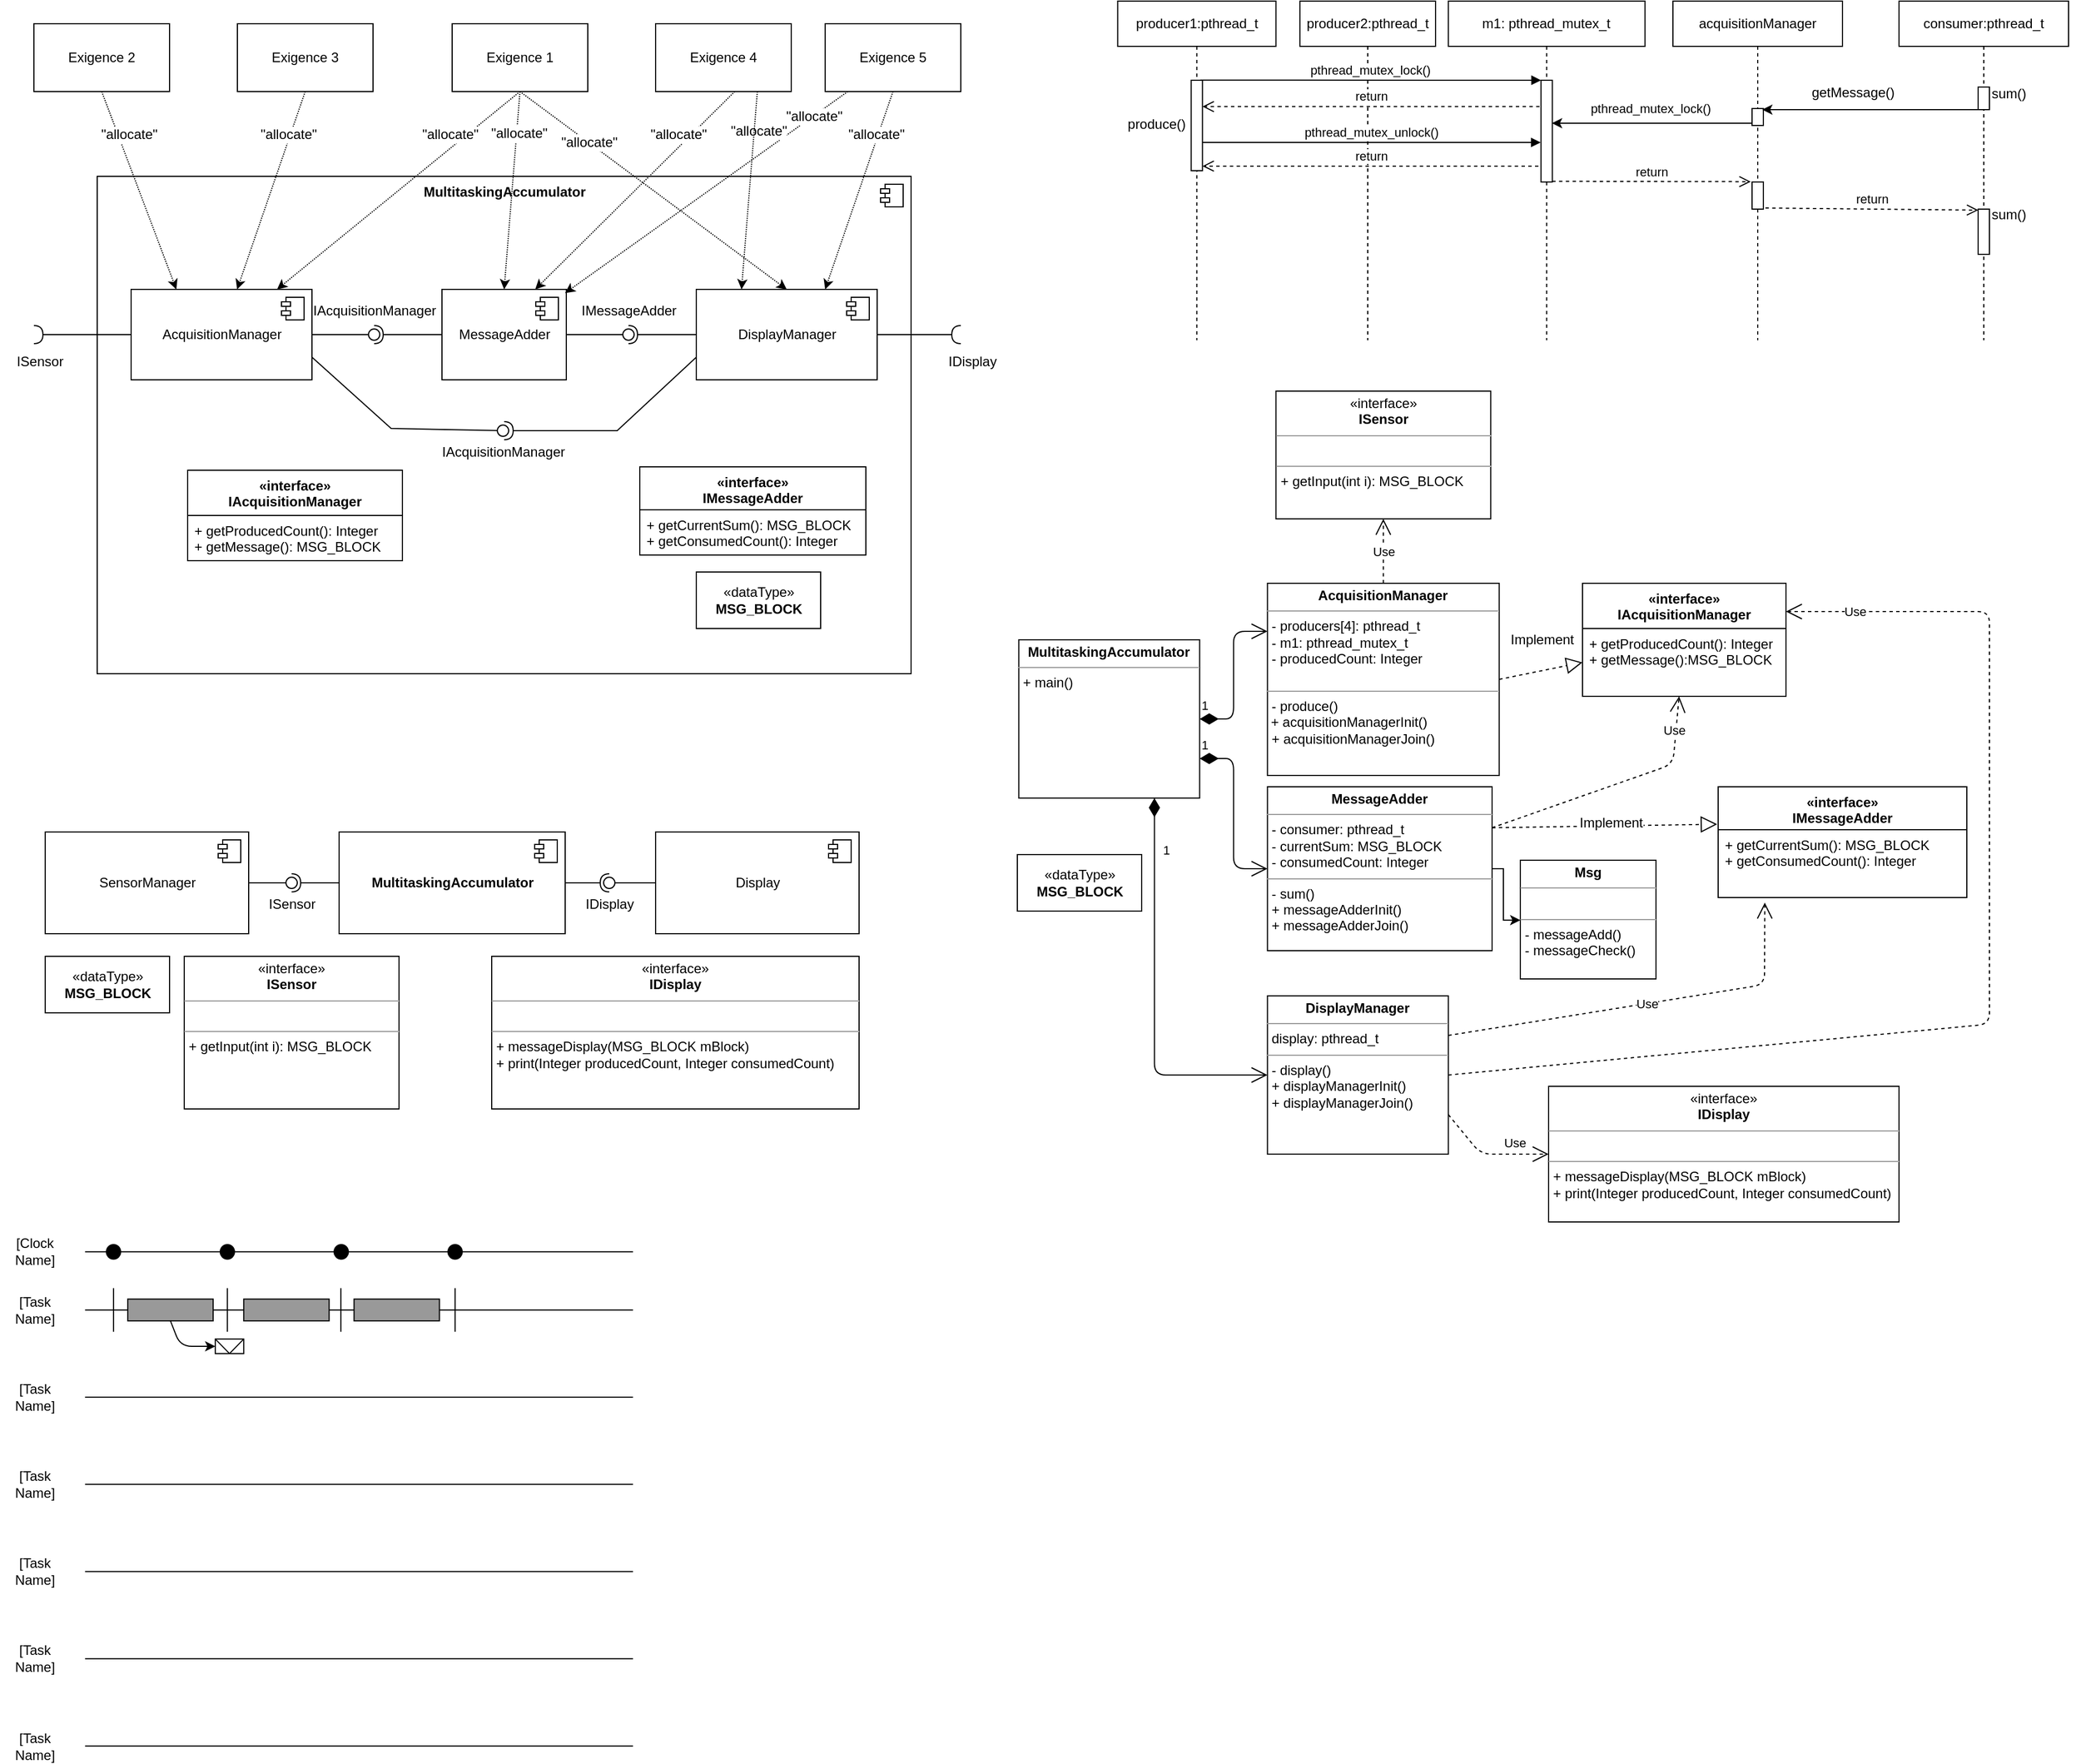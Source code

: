 <mxfile version="22.1.0" type="device">
  <diagram id="yeaqu1F34kHPNHF6mssP" name="Exercice Principal">
    <mxGraphModel dx="2673" dy="2236" grid="1" gridSize="10" guides="1" tooltips="1" connect="1" arrows="1" fold="1" page="1" pageScale="1" pageWidth="850" pageHeight="1100" math="0" shadow="0">
      <root>
        <mxCell id="0" />
        <mxCell id="1" parent="0" />
        <mxCell id="nDVz6QAk0CL7eOiTC_jA-3" value="" style="edgeStyle=orthogonalEdgeStyle;rounded=0;orthogonalLoop=1;jettySize=auto;html=1;" parent="1" source="fEL-3-x19ATJo7vxv6HR-24" target="nDVz6QAk0CL7eOiTC_jA-1" edge="1">
          <mxGeometry relative="1" as="geometry">
            <Array as="points">
              <mxPoint x="-230" y="-182" />
              <mxPoint x="-230" y="-137" />
            </Array>
          </mxGeometry>
        </mxCell>
        <mxCell id="fEL-3-x19ATJo7vxv6HR-24" value="&lt;p style=&quot;margin: 0px ; margin-top: 4px ; text-align: center&quot;&gt;&lt;b&gt;MessageAdder&lt;/b&gt;&lt;/p&gt;&lt;hr size=&quot;1&quot;&gt;&lt;p style=&quot;margin: 0px ; margin-left: 4px&quot;&gt;- consumer: pthread_t&lt;/p&gt;&lt;p style=&quot;margin: 0px ; margin-left: 4px&quot;&gt;- currentSum: MSG_BLOCK&lt;br style=&quot;padding: 0px ; margin: 0px&quot;&gt;- consumedCount: Integer&lt;/p&gt;&lt;hr size=&quot;1&quot;&gt;&lt;p style=&quot;margin: 0px ; margin-left: 4px&quot;&gt;- sum()&lt;/p&gt;&lt;p style=&quot;margin: 0px ; margin-left: 4px&quot;&gt;&lt;span&gt;+ messageAdderInit()&lt;/span&gt;&lt;br&gt;&lt;/p&gt;&lt;p style=&quot;margin: 0px ; margin-left: 4px&quot;&gt;+ messageAdderJoin()&lt;br&gt;&lt;/p&gt;" style="verticalAlign=top;align=left;overflow=fill;fontSize=12;fontFamily=Helvetica;html=1;shadow=0;" parent="1" vertex="1">
          <mxGeometry x="-438.71" y="-255" width="198.71" height="145" as="geometry" />
        </mxCell>
        <mxCell id="fEL-3-x19ATJo7vxv6HR-27" value="&lt;p style=&quot;margin: 0px ; margin-top: 4px ; text-align: center&quot;&gt;&lt;b&gt;MultitaskingAccumulator&lt;/b&gt;&lt;/p&gt;&lt;hr size=&quot;1&quot;&gt;&lt;p style=&quot;margin: 0px ; margin-left: 4px&quot;&gt;+ main()&lt;/p&gt;" style="verticalAlign=top;align=left;overflow=fill;fontSize=12;fontFamily=Helvetica;html=1;shadow=0;" parent="1" vertex="1">
          <mxGeometry x="-658.71" y="-385" width="160" height="140" as="geometry" />
        </mxCell>
        <mxCell id="fEL-3-x19ATJo7vxv6HR-35" value="1" style="endArrow=open;html=1;endSize=12;startArrow=diamondThin;startSize=14;startFill=1;edgeStyle=orthogonalEdgeStyle;align=left;verticalAlign=bottom;fillColor=#000000;entryX=0;entryY=0.25;entryDx=0;entryDy=0;exitX=1;exitY=0.5;exitDx=0;exitDy=0;" parent="1" source="fEL-3-x19ATJo7vxv6HR-27" target="fEL-3-x19ATJo7vxv6HR-54" edge="1">
          <mxGeometry x="-1" y="3" relative="1" as="geometry">
            <mxPoint x="-638.71" y="-185" as="sourcePoint" />
            <mxPoint x="-478.71" y="-185" as="targetPoint" />
          </mxGeometry>
        </mxCell>
        <mxCell id="fEL-3-x19ATJo7vxv6HR-39" value="1" style="endArrow=open;html=1;endSize=12;startArrow=diamondThin;startSize=14;startFill=1;edgeStyle=orthogonalEdgeStyle;align=left;verticalAlign=bottom;fillColor=#000000;exitX=1;exitY=0.75;exitDx=0;exitDy=0;" parent="1" source="fEL-3-x19ATJo7vxv6HR-27" target="fEL-3-x19ATJo7vxv6HR-24" edge="1">
          <mxGeometry x="-1" y="3" relative="1" as="geometry">
            <mxPoint x="-488.71" y="-305" as="sourcePoint" />
            <mxPoint x="-428.71" y="-342" as="targetPoint" />
          </mxGeometry>
        </mxCell>
        <mxCell id="fEL-3-x19ATJo7vxv6HR-54" value="&lt;p style=&quot;margin: 0px ; margin-top: 4px ; text-align: center&quot;&gt;&lt;b&gt;AcquisitionManager&lt;/b&gt;&lt;/p&gt;&lt;hr size=&quot;1&quot;&gt;&lt;p style=&quot;margin: 0px ; margin-left: 4px&quot;&gt;- producers[4]: pthread_t&lt;/p&gt;&lt;p style=&quot;margin: 0px ; margin-left: 4px&quot;&gt;- m1: pthread_mutex_t&lt;/p&gt;&lt;p style=&quot;margin: 0px ; margin-left: 4px&quot;&gt;- producedCount: Integer&lt;/p&gt;&lt;p style=&quot;margin: 0px ; margin-left: 4px&quot;&gt;&lt;br&gt;&lt;/p&gt;&lt;hr size=&quot;1&quot;&gt;&lt;p style=&quot;margin: 0px ; margin-left: 4px&quot;&gt;- produce()&lt;/p&gt;&amp;nbsp;+ acquisitionManagerInit()&lt;br&gt;&lt;p style=&quot;margin: 0px ; margin-left: 4px&quot;&gt;+ acquisitionManagerJoin()&lt;/p&gt;" style="verticalAlign=top;align=left;overflow=fill;fontSize=12;fontFamily=Helvetica;html=1;shadow=0;" parent="1" vertex="1">
          <mxGeometry x="-438.71" y="-435" width="205" height="170" as="geometry" />
        </mxCell>
        <mxCell id="fEL-3-x19ATJo7vxv6HR-64" value="1" style="endArrow=open;html=1;endSize=12;startArrow=diamondThin;startSize=14;startFill=1;edgeStyle=orthogonalEdgeStyle;align=left;verticalAlign=bottom;fillColor=#000000;exitX=0.75;exitY=1;exitDx=0;exitDy=0;entryX=0;entryY=0.5;entryDx=0;entryDy=0;" parent="1" source="fEL-3-x19ATJo7vxv6HR-27" target="fEL-3-x19ATJo7vxv6HR-65" edge="1">
          <mxGeometry x="0.452" y="190" relative="1" as="geometry">
            <mxPoint x="-488.71" y="-270" as="sourcePoint" />
            <mxPoint x="-428.71" y="-195" as="targetPoint" />
            <mxPoint as="offset" />
          </mxGeometry>
        </mxCell>
        <mxCell id="fEL-3-x19ATJo7vxv6HR-65" value="&lt;p style=&quot;margin: 0px ; margin-top: 4px ; text-align: center&quot;&gt;&lt;b&gt;DisplayManager&lt;/b&gt;&lt;/p&gt;&lt;hr size=&quot;1&quot;&gt;&lt;p style=&quot;margin: 0px ; margin-left: 4px&quot;&gt;display: pthread_t&lt;/p&gt;&lt;hr size=&quot;1&quot;&gt;&lt;p style=&quot;margin: 0px ; margin-left: 4px&quot;&gt;- display()&lt;/p&gt;&lt;p style=&quot;margin: 0px ; margin-left: 4px&quot;&gt;+ displayManagerInit()&lt;/p&gt;&lt;p style=&quot;margin: 0px ; margin-left: 4px&quot;&gt;+ displayManagerJoin()&lt;br&gt;&lt;/p&gt;" style="verticalAlign=top;align=left;overflow=fill;fontSize=12;fontFamily=Helvetica;html=1;shadow=0;" parent="1" vertex="1">
          <mxGeometry x="-438.71" y="-70" width="160" height="140" as="geometry" />
        </mxCell>
        <mxCell id="fEL-3-x19ATJo7vxv6HR-66" value="«dataType»&lt;br&gt;&lt;b&gt;MSG_BLOCK&lt;/b&gt;" style="html=1;shadow=0;" parent="1" vertex="1">
          <mxGeometry x="-660" y="-195" width="110" height="50" as="geometry" />
        </mxCell>
        <mxCell id="pLuQ7xj04wKehVz2EtiJ-8" value="&lt;b&gt;MultitaskingAccumulator&lt;/b&gt;" style="html=1;" parent="1" vertex="1">
          <mxGeometry x="-1260" y="-215" width="200" height="90" as="geometry" />
        </mxCell>
        <mxCell id="pLuQ7xj04wKehVz2EtiJ-9" value="" style="shape=component;jettyWidth=8;jettyHeight=4;" parent="pLuQ7xj04wKehVz2EtiJ-8" vertex="1">
          <mxGeometry x="1" width="20" height="20" relative="1" as="geometry">
            <mxPoint x="-27" y="7" as="offset" />
          </mxGeometry>
        </mxCell>
        <mxCell id="pLuQ7xj04wKehVz2EtiJ-10" value="&lt;span style=&quot;text-align: left&quot;&gt;Display&lt;/span&gt;" style="html=1;" parent="1" vertex="1">
          <mxGeometry x="-980" y="-215" width="180" height="90" as="geometry" />
        </mxCell>
        <mxCell id="pLuQ7xj04wKehVz2EtiJ-11" value="" style="shape=component;jettyWidth=8;jettyHeight=4;" parent="pLuQ7xj04wKehVz2EtiJ-10" vertex="1">
          <mxGeometry x="1" width="20" height="20" relative="1" as="geometry">
            <mxPoint x="-27" y="7" as="offset" />
          </mxGeometry>
        </mxCell>
        <mxCell id="pLuQ7xj04wKehVz2EtiJ-12" value="&lt;div style=&quot;text-align: left&quot;&gt;&lt;span&gt;SensorManager&lt;/span&gt;&lt;/div&gt;" style="html=1;" parent="1" vertex="1">
          <mxGeometry x="-1520" y="-215" width="180" height="90" as="geometry" />
        </mxCell>
        <mxCell id="pLuQ7xj04wKehVz2EtiJ-13" value="" style="shape=component;jettyWidth=8;jettyHeight=4;" parent="pLuQ7xj04wKehVz2EtiJ-12" vertex="1">
          <mxGeometry x="1" width="20" height="20" relative="1" as="geometry">
            <mxPoint x="-27" y="7" as="offset" />
          </mxGeometry>
        </mxCell>
        <mxCell id="pLuQ7xj04wKehVz2EtiJ-14" value="" style="rounded=0;orthogonalLoop=1;jettySize=auto;html=1;endArrow=none;endFill=0;" parent="1" source="pLuQ7xj04wKehVz2EtiJ-12" target="pLuQ7xj04wKehVz2EtiJ-16" edge="1">
          <mxGeometry relative="1" as="geometry">
            <mxPoint x="-1270" y="-150" as="sourcePoint" />
          </mxGeometry>
        </mxCell>
        <mxCell id="pLuQ7xj04wKehVz2EtiJ-15" value="" style="rounded=0;orthogonalLoop=1;jettySize=auto;html=1;endArrow=halfCircle;endFill=0;entryX=0.5;entryY=0.5;entryDx=0;entryDy=0;endSize=6;strokeWidth=1;" parent="1" source="pLuQ7xj04wKehVz2EtiJ-8" target="pLuQ7xj04wKehVz2EtiJ-16" edge="1">
          <mxGeometry relative="1" as="geometry">
            <mxPoint x="-1250" y="-170" as="sourcePoint" />
          </mxGeometry>
        </mxCell>
        <mxCell id="pLuQ7xj04wKehVz2EtiJ-16" value="" style="ellipse;whiteSpace=wrap;html=1;fontFamily=Helvetica;fontSize=12;fontColor=#000000;align=center;strokeColor=#000000;fillColor=#ffffff;points=[];aspect=fixed;resizable=0;" parent="1" vertex="1">
          <mxGeometry x="-1307" y="-175" width="10" height="10" as="geometry" />
        </mxCell>
        <mxCell id="pLuQ7xj04wKehVz2EtiJ-18" value="" style="rounded=0;orthogonalLoop=1;jettySize=auto;html=1;endArrow=none;endFill=0;exitX=0;exitY=0.5;exitDx=0;exitDy=0;" parent="1" source="pLuQ7xj04wKehVz2EtiJ-10" target="pLuQ7xj04wKehVz2EtiJ-20" edge="1">
          <mxGeometry relative="1" as="geometry">
            <mxPoint x="-1050" y="-170" as="sourcePoint" />
          </mxGeometry>
        </mxCell>
        <mxCell id="pLuQ7xj04wKehVz2EtiJ-20" value="" style="ellipse;whiteSpace=wrap;html=1;fontFamily=Helvetica;fontSize=12;fontColor=#000000;align=center;strokeColor=#000000;fillColor=#ffffff;points=[];aspect=fixed;resizable=0;direction=north;" parent="1" vertex="1">
          <mxGeometry x="-1026" y="-175" width="10" height="10" as="geometry" />
        </mxCell>
        <mxCell id="pLuQ7xj04wKehVz2EtiJ-21" value="" style="rounded=0;orthogonalLoop=1;jettySize=auto;html=1;endArrow=halfCircle;endFill=0;entryX=0.5;entryY=0.5;entryDx=0;entryDy=0;endSize=6;strokeWidth=1;exitX=1;exitY=0.5;exitDx=0;exitDy=0;" parent="1" source="pLuQ7xj04wKehVz2EtiJ-8" target="pLuQ7xj04wKehVz2EtiJ-20" edge="1">
          <mxGeometry relative="1" as="geometry">
            <mxPoint x="-1080" y="-170" as="sourcePoint" />
            <mxPoint x="-1010" y="-170" as="targetPoint" />
            <Array as="points" />
          </mxGeometry>
        </mxCell>
        <mxCell id="pLuQ7xj04wKehVz2EtiJ-25" value="Text" style="text;html=1;align=center;verticalAlign=middle;resizable=0;points=[];;autosize=1;" parent="1" vertex="1">
          <mxGeometry x="-1327" y="-28" width="40" height="20" as="geometry" />
        </mxCell>
        <mxCell id="pLuQ7xj04wKehVz2EtiJ-26" value="&lt;p style=&quot;margin: 0px ; margin-top: 4px ; text-align: center&quot;&gt;«interface»&lt;br&gt;&lt;b&gt;ISensor&lt;/b&gt;&lt;/p&gt;&lt;hr size=&quot;1&quot;&gt;&lt;p style=&quot;margin: 0px ; margin-left: 4px&quot;&gt;&lt;br&gt;&lt;/p&gt;&lt;hr size=&quot;1&quot;&gt;&lt;p style=&quot;margin: 0px ; margin-left: 4px&quot;&gt;+ getInput(int i): MSG_BLOCK&lt;br&gt;&lt;/p&gt;" style="verticalAlign=top;align=left;overflow=fill;fontSize=12;fontFamily=Helvetica;html=1;" parent="1" vertex="1">
          <mxGeometry x="-1397" y="-105" width="190" height="135" as="geometry" />
        </mxCell>
        <mxCell id="pLuQ7xj04wKehVz2EtiJ-27" value="ISensor" style="text;html=1;align=center;" parent="1" vertex="1">
          <mxGeometry x="-1337" y="-165" width="70" height="30" as="geometry" />
        </mxCell>
        <mxCell id="pLuQ7xj04wKehVz2EtiJ-28" value="&lt;p style=&quot;margin: 0px ; margin-top: 4px ; text-align: center&quot;&gt;«interface»&lt;br&gt;&lt;b&gt;IDisplay&lt;/b&gt;&lt;/p&gt;&lt;hr size=&quot;1&quot;&gt;&lt;p style=&quot;margin: 0px ; margin-left: 4px&quot;&gt;&lt;br&gt;&lt;/p&gt;&lt;hr size=&quot;1&quot;&gt;&lt;p style=&quot;margin: 0px ; margin-left: 4px&quot;&gt;+ messageDisplay(MSG_BLOCK mBlock)&lt;br&gt;&lt;/p&gt;&lt;p style=&quot;margin: 0px ; margin-left: 4px&quot;&gt;+ print(Integer producedCount, Integer consumedCount)&lt;/p&gt;" style="verticalAlign=top;align=left;overflow=fill;fontSize=12;fontFamily=Helvetica;html=1;" parent="1" vertex="1">
          <mxGeometry x="-1125" y="-105" width="325" height="135" as="geometry" />
        </mxCell>
        <mxCell id="pLuQ7xj04wKehVz2EtiJ-31" value="«dataType»&lt;br&gt;&lt;b&gt;MSG_BLOCK&lt;/b&gt;" style="html=1;shadow=0;" parent="1" vertex="1">
          <mxGeometry x="-1520" y="-105" width="110" height="50" as="geometry" />
        </mxCell>
        <mxCell id="pLuQ7xj04wKehVz2EtiJ-34" value="IDisplay" style="text;html=1;align=center;" parent="1" vertex="1">
          <mxGeometry x="-1056" y="-165" width="70" height="30" as="geometry" />
        </mxCell>
        <mxCell id="pLuQ7xj04wKehVz2EtiJ-39" value="&lt;b&gt;MultitaskingAccumulator&lt;/b&gt;" style="html=1;verticalAlign=top;" parent="1" vertex="1">
          <mxGeometry x="-1474" y="-795" width="720" height="440" as="geometry" />
        </mxCell>
        <mxCell id="pLuQ7xj04wKehVz2EtiJ-40" value="" style="shape=component;jettyWidth=8;jettyHeight=4;" parent="pLuQ7xj04wKehVz2EtiJ-39" vertex="1">
          <mxGeometry x="1" width="20" height="20" relative="1" as="geometry">
            <mxPoint x="-27" y="7" as="offset" />
          </mxGeometry>
        </mxCell>
        <mxCell id="pLuQ7xj04wKehVz2EtiJ-41" value="&lt;span style=&quot;text-align: left&quot;&gt;MessageAdder&lt;/span&gt;" style="html=1;" parent="pLuQ7xj04wKehVz2EtiJ-39" vertex="1">
          <mxGeometry x="305" y="100" width="110" height="80" as="geometry" />
        </mxCell>
        <mxCell id="pLuQ7xj04wKehVz2EtiJ-42" value="" style="shape=component;jettyWidth=8;jettyHeight=4;" parent="pLuQ7xj04wKehVz2EtiJ-41" vertex="1">
          <mxGeometry x="1" width="20" height="20" relative="1" as="geometry">
            <mxPoint x="-27" y="7" as="offset" />
          </mxGeometry>
        </mxCell>
        <mxCell id="pLuQ7xj04wKehVz2EtiJ-43" value="&lt;span style=&quot;text-align: left&quot;&gt;DisplayManager&lt;/span&gt;" style="html=1;" parent="pLuQ7xj04wKehVz2EtiJ-39" vertex="1">
          <mxGeometry x="530" y="100" width="160" height="80" as="geometry" />
        </mxCell>
        <mxCell id="pLuQ7xj04wKehVz2EtiJ-44" value="" style="shape=component;jettyWidth=8;jettyHeight=4;" parent="pLuQ7xj04wKehVz2EtiJ-43" vertex="1">
          <mxGeometry x="1" width="20" height="20" relative="1" as="geometry">
            <mxPoint x="-27" y="7" as="offset" />
          </mxGeometry>
        </mxCell>
        <mxCell id="pLuQ7xj04wKehVz2EtiJ-45" value="&lt;div style=&quot;text-align: left&quot;&gt;AcquisitionManager&lt;br&gt;&lt;/div&gt;" style="html=1;" parent="pLuQ7xj04wKehVz2EtiJ-39" vertex="1">
          <mxGeometry x="30" y="100" width="160" height="80" as="geometry" />
        </mxCell>
        <mxCell id="pLuQ7xj04wKehVz2EtiJ-46" value="" style="shape=component;jettyWidth=8;jettyHeight=4;" parent="pLuQ7xj04wKehVz2EtiJ-45" vertex="1">
          <mxGeometry x="1" width="20" height="20" relative="1" as="geometry">
            <mxPoint x="-27" y="7" as="offset" />
          </mxGeometry>
        </mxCell>
        <mxCell id="pLuQ7xj04wKehVz2EtiJ-47" value="" style="rounded=0;orthogonalLoop=1;jettySize=auto;html=1;endArrow=none;endFill=0;" parent="pLuQ7xj04wKehVz2EtiJ-39" source="pLuQ7xj04wKehVz2EtiJ-45" target="pLuQ7xj04wKehVz2EtiJ-49" edge="1">
          <mxGeometry relative="1" as="geometry">
            <mxPoint x="165.246" y="225" as="sourcePoint" />
          </mxGeometry>
        </mxCell>
        <mxCell id="pLuQ7xj04wKehVz2EtiJ-48" value="" style="rounded=0;orthogonalLoop=1;jettySize=auto;html=1;endArrow=halfCircle;endFill=0;entryX=0.5;entryY=0.5;entryDx=0;entryDy=0;endSize=6;strokeWidth=1;" parent="pLuQ7xj04wKehVz2EtiJ-39" source="pLuQ7xj04wKehVz2EtiJ-41" target="pLuQ7xj04wKehVz2EtiJ-49" edge="1">
          <mxGeometry relative="1" as="geometry">
            <mxPoint x="188.852" y="205" as="sourcePoint" />
          </mxGeometry>
        </mxCell>
        <mxCell id="pLuQ7xj04wKehVz2EtiJ-49" value="" style="ellipse;whiteSpace=wrap;html=1;fontFamily=Helvetica;fontSize=12;fontColor=#000000;align=center;strokeColor=#000000;fillColor=#ffffff;points=[];aspect=fixed;resizable=0;" parent="pLuQ7xj04wKehVz2EtiJ-39" vertex="1">
          <mxGeometry x="240" y="135" width="10" height="10" as="geometry" />
        </mxCell>
        <mxCell id="pLuQ7xj04wKehVz2EtiJ-50" value="" style="rounded=0;orthogonalLoop=1;jettySize=auto;html=1;endArrow=none;endFill=0;" parent="pLuQ7xj04wKehVz2EtiJ-39" source="pLuQ7xj04wKehVz2EtiJ-41" target="pLuQ7xj04wKehVz2EtiJ-51" edge="1">
          <mxGeometry relative="1" as="geometry">
            <mxPoint x="424.918" y="205" as="sourcePoint" />
          </mxGeometry>
        </mxCell>
        <mxCell id="pLuQ7xj04wKehVz2EtiJ-51" value="" style="ellipse;whiteSpace=wrap;html=1;fontFamily=Helvetica;fontSize=12;fontColor=#000000;align=center;strokeColor=#000000;fillColor=#ffffff;points=[];aspect=fixed;resizable=0;direction=north;" parent="pLuQ7xj04wKehVz2EtiJ-39" vertex="1">
          <mxGeometry x="465" y="135" width="10" height="10" as="geometry" />
        </mxCell>
        <mxCell id="pLuQ7xj04wKehVz2EtiJ-52" value="" style="rounded=0;orthogonalLoop=1;jettySize=auto;html=1;endArrow=halfCircle;endFill=0;endSize=6;strokeWidth=1;exitX=0;exitY=0.5;exitDx=0;exitDy=0;" parent="pLuQ7xj04wKehVz2EtiJ-39" source="pLuQ7xj04wKehVz2EtiJ-43" edge="1">
          <mxGeometry relative="1" as="geometry">
            <mxPoint x="419" y="140" as="sourcePoint" />
            <mxPoint x="470" y="140" as="targetPoint" />
            <Array as="points" />
          </mxGeometry>
        </mxCell>
        <mxCell id="pLuQ7xj04wKehVz2EtiJ-101" value="" style="rounded=0;orthogonalLoop=1;jettySize=auto;html=1;endArrow=none;endFill=0;exitX=1;exitY=0.75;exitDx=0;exitDy=0;" parent="pLuQ7xj04wKehVz2EtiJ-39" source="pLuQ7xj04wKehVz2EtiJ-45" target="pLuQ7xj04wKehVz2EtiJ-102" edge="1">
          <mxGeometry relative="1" as="geometry">
            <mxPoint x="400" y="225" as="sourcePoint" />
            <Array as="points">
              <mxPoint x="260" y="223" />
            </Array>
          </mxGeometry>
        </mxCell>
        <mxCell id="pLuQ7xj04wKehVz2EtiJ-102" value="" style="ellipse;whiteSpace=wrap;html=1;fontFamily=Helvetica;fontSize=12;fontColor=#000000;align=center;strokeColor=#000000;fillColor=#ffffff;points=[];aspect=fixed;resizable=0;direction=north;" parent="pLuQ7xj04wKehVz2EtiJ-39" vertex="1">
          <mxGeometry x="354" y="220" width="10" height="10" as="geometry" />
        </mxCell>
        <mxCell id="pLuQ7xj04wKehVz2EtiJ-103" value="" style="rounded=0;orthogonalLoop=1;jettySize=auto;html=1;endArrow=halfCircle;endFill=0;endSize=6;strokeWidth=1;exitX=0;exitY=0.75;exitDx=0;exitDy=0;" parent="pLuQ7xj04wKehVz2EtiJ-39" source="pLuQ7xj04wKehVz2EtiJ-43" edge="1">
          <mxGeometry relative="1" as="geometry">
            <mxPoint x="320" y="225" as="sourcePoint" />
            <mxPoint x="360" y="225" as="targetPoint" />
            <Array as="points">
              <mxPoint x="460" y="225" />
            </Array>
          </mxGeometry>
        </mxCell>
        <mxCell id="pLuQ7xj04wKehVz2EtiJ-104" value="IAcquisitionManager" style="text;html=1;align=center;" parent="pLuQ7xj04wKehVz2EtiJ-39" vertex="1">
          <mxGeometry x="324" y="230" width="70" height="30" as="geometry" />
        </mxCell>
        <mxCell id="pLuQ7xj04wKehVz2EtiJ-110" value="«interface»&#xa;IAcquisitionManager" style="swimlane;fontStyle=1;align=center;verticalAlign=top;childLayout=stackLayout;horizontal=1;startSize=40;horizontalStack=0;resizeParent=1;resizeParentMax=0;resizeLast=0;collapsible=1;marginBottom=0;shadow=0;" parent="pLuQ7xj04wKehVz2EtiJ-39" vertex="1">
          <mxGeometry x="80" y="260" width="190" height="80" as="geometry" />
        </mxCell>
        <mxCell id="pLuQ7xj04wKehVz2EtiJ-111" value="+ getProducedCount(): Integer&#xa;+ getMessage(): MSG_BLOCK&#xa; &#xa;&#xa;&#xa;" style="text;strokeColor=none;fillColor=none;align=left;verticalAlign=top;spacingLeft=4;spacingRight=4;overflow=hidden;rotatable=0;points=[[0,0.5],[1,0.5]];portConstraint=eastwest;" parent="pLuQ7xj04wKehVz2EtiJ-110" vertex="1">
          <mxGeometry y="40" width="190" height="40" as="geometry" />
        </mxCell>
        <mxCell id="pLuQ7xj04wKehVz2EtiJ-113" value="«interface»&#xa;IMessageAdder" style="swimlane;fontStyle=1;align=center;verticalAlign=top;childLayout=stackLayout;horizontal=1;startSize=38;horizontalStack=0;resizeParent=1;resizeParentMax=0;resizeLast=0;collapsible=1;marginBottom=0;shadow=0;" parent="pLuQ7xj04wKehVz2EtiJ-39" vertex="1">
          <mxGeometry x="480" y="257" width="200" height="78" as="geometry" />
        </mxCell>
        <mxCell id="pLuQ7xj04wKehVz2EtiJ-114" value="+ getCurrentSum(): MSG_BLOCK&#xa;+ getConsumedCount(): Integer&#xa;&#xa;" style="text;strokeColor=none;fillColor=none;align=left;verticalAlign=top;spacingLeft=4;spacingRight=4;overflow=hidden;rotatable=0;points=[[0,0.5],[1,0.5]];portConstraint=eastwest;" parent="pLuQ7xj04wKehVz2EtiJ-113" vertex="1">
          <mxGeometry y="38" width="200" height="40" as="geometry" />
        </mxCell>
        <mxCell id="pLuQ7xj04wKehVz2EtiJ-116" value="IAcquisitionManager" style="text;html=1;align=center;" parent="pLuQ7xj04wKehVz2EtiJ-39" vertex="1">
          <mxGeometry x="190" y="105" width="110" height="30" as="geometry" />
        </mxCell>
        <mxCell id="pLuQ7xj04wKehVz2EtiJ-117" value="IMessageAdder" style="text;html=1;align=center;" parent="pLuQ7xj04wKehVz2EtiJ-39" vertex="1">
          <mxGeometry x="435" y="105" width="70" height="30" as="geometry" />
        </mxCell>
        <mxCell id="pLuQ7xj04wKehVz2EtiJ-122" value="«dataType»&lt;br&gt;&lt;b&gt;MSG_BLOCK&lt;/b&gt;" style="html=1;shadow=0;" parent="pLuQ7xj04wKehVz2EtiJ-39" vertex="1">
          <mxGeometry x="530" y="350" width="110" height="50" as="geometry" />
        </mxCell>
        <mxCell id="pLuQ7xj04wKehVz2EtiJ-56" value="" style="rounded=0;orthogonalLoop=1;jettySize=auto;html=1;endArrow=halfCircle;endFill=0;endSize=6;strokeWidth=1;exitX=0;exitY=0.5;exitDx=0;exitDy=0;" parent="1" source="pLuQ7xj04wKehVz2EtiJ-45" edge="1">
          <mxGeometry relative="1" as="geometry">
            <mxPoint x="-1423" y="-490" as="sourcePoint" />
            <mxPoint x="-1530" y="-655" as="targetPoint" />
          </mxGeometry>
        </mxCell>
        <mxCell id="pLuQ7xj04wKehVz2EtiJ-58" value="ISensor" style="text;html=1;align=center;" parent="1" vertex="1">
          <mxGeometry x="-1560" y="-645" width="70" height="30" as="geometry" />
        </mxCell>
        <mxCell id="pLuQ7xj04wKehVz2EtiJ-62" value="" style="rounded=0;orthogonalLoop=1;jettySize=auto;html=1;endArrow=halfCircle;endFill=0;endSize=6;strokeWidth=1;exitX=1;exitY=0.5;exitDx=0;exitDy=0;" parent="1" source="pLuQ7xj04wKehVz2EtiJ-43" edge="1">
          <mxGeometry relative="1" as="geometry">
            <mxPoint x="-850" y="60" as="sourcePoint" />
            <mxPoint x="-710" y="-655" as="targetPoint" />
            <Array as="points" />
          </mxGeometry>
        </mxCell>
        <mxCell id="pLuQ7xj04wKehVz2EtiJ-54" value="IDisplay" style="text;html=1;align=center;" parent="1" vertex="1">
          <mxGeometry x="-741.334" y="-645" width="82.623" height="30" as="geometry" />
        </mxCell>
        <mxCell id="pLuQ7xj04wKehVz2EtiJ-148" value="«interface»&#xa;IAcquisitionManager" style="swimlane;fontStyle=1;align=center;verticalAlign=top;childLayout=stackLayout;horizontal=1;startSize=40;horizontalStack=0;resizeParent=1;resizeParentMax=0;resizeLast=0;collapsible=1;marginBottom=0;shadow=0;" parent="1" vertex="1">
          <mxGeometry x="-160" y="-435" width="180" height="100" as="geometry" />
        </mxCell>
        <mxCell id="pLuQ7xj04wKehVz2EtiJ-149" value="+ getProducedCount(): Integer&#xa;+ getMessage():MSG_BLOCK&#xa;&#xa;&#xa;&#xa;" style="text;strokeColor=none;fillColor=none;align=left;verticalAlign=top;spacingLeft=4;spacingRight=4;overflow=hidden;rotatable=0;points=[[0,0.5],[1,0.5]];portConstraint=eastwest;" parent="pLuQ7xj04wKehVz2EtiJ-148" vertex="1">
          <mxGeometry y="40" width="180" height="60" as="geometry" />
        </mxCell>
        <mxCell id="pLuQ7xj04wKehVz2EtiJ-150" value="«interface»&#xa;IMessageAdder" style="swimlane;fontStyle=1;align=center;verticalAlign=top;childLayout=stackLayout;horizontal=1;startSize=38;horizontalStack=0;resizeParent=1;resizeParentMax=0;resizeLast=0;collapsible=1;marginBottom=0;shadow=0;" parent="1" vertex="1">
          <mxGeometry x="-40" y="-255" width="220" height="98" as="geometry" />
        </mxCell>
        <mxCell id="fXRlClugTOTBc5S8y01M-6" value="+ getCurrentSum(): MSG_BLOCK&#xa;+ getConsumedCount(): Integer" style="text;strokeColor=none;fillColor=none;align=left;verticalAlign=top;spacingLeft=4;spacingRight=4;overflow=hidden;rotatable=0;points=[[0,0.5],[1,0.5]];portConstraint=eastwest;" parent="pLuQ7xj04wKehVz2EtiJ-150" vertex="1">
          <mxGeometry y="38" width="220" height="60" as="geometry" />
        </mxCell>
        <mxCell id="pLuQ7xj04wKehVz2EtiJ-153" value="" style="endArrow=block;dashed=1;endFill=0;endSize=12;html=1;entryX=0;entryY=0.5;entryDx=0;entryDy=0;exitX=1;exitY=0.5;exitDx=0;exitDy=0;" parent="1" source="fEL-3-x19ATJo7vxv6HR-54" target="pLuQ7xj04wKehVz2EtiJ-149" edge="1">
          <mxGeometry width="160" relative="1" as="geometry">
            <mxPoint x="-350" y="85" as="sourcePoint" />
            <mxPoint x="-190" y="85" as="targetPoint" />
          </mxGeometry>
        </mxCell>
        <mxCell id="Lbqkt2lzDJ4rxtl4HgO9-1" value="Implement" style="text;html=1;align=center;verticalAlign=middle;resizable=0;points=[];;labelBackgroundColor=#ffffff;" parent="pLuQ7xj04wKehVz2EtiJ-153" vertex="1" connectable="0">
          <mxGeometry x="-0.009" y="1" relative="1" as="geometry">
            <mxPoint x="0.94" y="-26.64" as="offset" />
          </mxGeometry>
        </mxCell>
        <mxCell id="pLuQ7xj04wKehVz2EtiJ-154" value="" style="endArrow=block;dashed=1;endFill=0;endSize=12;html=1;exitX=1;exitY=0.25;exitDx=0;exitDy=0;entryX=-0.004;entryY=-0.081;entryDx=0;entryDy=0;entryPerimeter=0;" parent="1" source="fEL-3-x19ATJo7vxv6HR-24" target="fXRlClugTOTBc5S8y01M-6" edge="1">
          <mxGeometry width="160" relative="1" as="geometry">
            <mxPoint x="-223.71" y="-362.5" as="sourcePoint" />
            <mxPoint x="-150" y="-365" as="targetPoint" />
          </mxGeometry>
        </mxCell>
        <mxCell id="Lbqkt2lzDJ4rxtl4HgO9-2" value="Implement" style="text;html=1;align=center;verticalAlign=middle;resizable=0;points=[];;labelBackgroundColor=#ffffff;" parent="pLuQ7xj04wKehVz2EtiJ-154" vertex="1" connectable="0">
          <mxGeometry x="0.477" y="2" relative="1" as="geometry">
            <mxPoint x="-41.89" as="offset" />
          </mxGeometry>
        </mxCell>
        <mxCell id="pLuQ7xj04wKehVz2EtiJ-155" value="Use" style="endArrow=open;endSize=12;dashed=1;html=1;exitX=1;exitY=0.5;exitDx=0;exitDy=0;entryX=1;entryY=0.25;entryDx=0;entryDy=0;rounded=1;" parent="1" source="fEL-3-x19ATJo7vxv6HR-65" target="pLuQ7xj04wKehVz2EtiJ-148" edge="1">
          <mxGeometry x="0.881" width="160" relative="1" as="geometry">
            <mxPoint x="-240" y="75" as="sourcePoint" />
            <mxPoint x="-80" y="75" as="targetPoint" />
            <Array as="points">
              <mxPoint x="200" y="-45" />
              <mxPoint x="200" y="-410" />
            </Array>
            <mxPoint as="offset" />
          </mxGeometry>
        </mxCell>
        <mxCell id="pLuQ7xj04wKehVz2EtiJ-156" value="Use" style="endArrow=open;endSize=12;dashed=1;html=1;exitX=1;exitY=0.25;exitDx=0;exitDy=0;" parent="1" source="fEL-3-x19ATJo7vxv6HR-24" target="pLuQ7xj04wKehVz2EtiJ-148" edge="1">
          <mxGeometry x="0.548" y="20" width="160" relative="1" as="geometry">
            <mxPoint x="-210" y="-275" as="sourcePoint" />
            <mxPoint x="-50" y="-275" as="targetPoint" />
            <Array as="points">
              <mxPoint x="-80" y="-275" />
            </Array>
            <mxPoint x="20" y="-20" as="offset" />
          </mxGeometry>
        </mxCell>
        <mxCell id="pLuQ7xj04wKehVz2EtiJ-157" value="Use" style="endArrow=open;endSize=12;dashed=1;html=1;exitX=1;exitY=0.25;exitDx=0;exitDy=0;entryX=0.508;entryY=1.008;entryDx=0;entryDy=0;entryPerimeter=0;" parent="1" source="fEL-3-x19ATJo7vxv6HR-65" edge="1">
          <mxGeometry width="160" relative="1" as="geometry">
            <mxPoint x="-268.71" y="-220" as="sourcePoint" />
            <mxPoint x="1.28" y="-152.504" as="targetPoint" />
            <Array as="points">
              <mxPoint x="1" y="-80" />
            </Array>
          </mxGeometry>
        </mxCell>
        <mxCell id="pLuQ7xj04wKehVz2EtiJ-158" value="&lt;p style=&quot;margin: 0px ; margin-top: 4px ; text-align: center&quot;&gt;«interface»&lt;br&gt;&lt;b&gt;ISensor&lt;/b&gt;&lt;/p&gt;&lt;hr size=&quot;1&quot;&gt;&lt;p style=&quot;margin: 0px ; margin-left: 4px&quot;&gt;&lt;br&gt;&lt;/p&gt;&lt;hr size=&quot;1&quot;&gt;&lt;p style=&quot;margin: 0px ; margin-left: 4px&quot;&gt;+ getInput(int i): MSG_BLOCK&lt;br&gt;&lt;/p&gt;" style="verticalAlign=top;align=left;overflow=fill;fontSize=12;fontFamily=Helvetica;html=1;" parent="1" vertex="1">
          <mxGeometry x="-431.21" y="-605" width="190" height="113" as="geometry" />
        </mxCell>
        <mxCell id="pLuQ7xj04wKehVz2EtiJ-159" value="&lt;p style=&quot;margin: 0px ; margin-top: 4px ; text-align: center&quot;&gt;«interface»&lt;br&gt;&lt;b&gt;IDisplay&lt;/b&gt;&lt;/p&gt;&lt;hr size=&quot;1&quot;&gt;&lt;p style=&quot;margin: 0px ; margin-left: 4px&quot;&gt;&lt;br&gt;&lt;/p&gt;&lt;hr size=&quot;1&quot;&gt;&lt;p style=&quot;margin: 0px ; margin-left: 4px&quot;&gt;+ messageDisplay(MSG_BLOCK mBlock)&lt;br&gt;&lt;/p&gt;&lt;p style=&quot;margin: 0px ; margin-left: 4px&quot;&gt;+ print(Integer producedCount, Integer consumedCount)&lt;br&gt;&lt;/p&gt;" style="verticalAlign=top;align=left;overflow=fill;fontSize=12;fontFamily=Helvetica;html=1;" parent="1" vertex="1">
          <mxGeometry x="-190" y="10" width="310" height="120" as="geometry" />
        </mxCell>
        <mxCell id="pLuQ7xj04wKehVz2EtiJ-160" value="Use" style="endArrow=open;endSize=12;dashed=1;html=1;exitX=1;exitY=0.75;exitDx=0;exitDy=0;entryX=0;entryY=0.5;entryDx=0;entryDy=0;" parent="1" source="fEL-3-x19ATJo7vxv6HR-65" target="pLuQ7xj04wKehVz2EtiJ-159" edge="1">
          <mxGeometry x="0.43" y="10" width="160" relative="1" as="geometry">
            <mxPoint x="-268.71" y="-25" as="sourcePoint" />
            <mxPoint x="-68.72" y="-119.68" as="targetPoint" />
            <Array as="points">
              <mxPoint x="-250" y="70" />
            </Array>
            <mxPoint as="offset" />
          </mxGeometry>
        </mxCell>
        <mxCell id="pLuQ7xj04wKehVz2EtiJ-161" value="Use" style="endArrow=open;endSize=12;dashed=1;html=1;exitX=0.5;exitY=0;exitDx=0;exitDy=0;entryX=0.5;entryY=1;entryDx=0;entryDy=0;" parent="1" source="fEL-3-x19ATJo7vxv6HR-54" target="pLuQ7xj04wKehVz2EtiJ-158" edge="1">
          <mxGeometry width="160" relative="1" as="geometry">
            <mxPoint x="-268.71" y="-220" as="sourcePoint" />
            <mxPoint x="-120" y="-305" as="targetPoint" />
          </mxGeometry>
        </mxCell>
        <mxCell id="nDVz6QAk0CL7eOiTC_jA-1" value="&lt;p style=&quot;margin: 0px ; margin-top: 4px ; text-align: center&quot;&gt;&lt;b&gt;Msg&lt;/b&gt;&lt;/p&gt;&lt;hr size=&quot;1&quot;&gt;&lt;p style=&quot;margin: 0px ; margin-left: 4px&quot;&gt;&lt;br&gt;&lt;/p&gt;&lt;hr size=&quot;1&quot;&gt;&lt;p style=&quot;margin: 0px ; margin-left: 4px&quot;&gt;&lt;span&gt;- messageAdd()&lt;/span&gt;&lt;/p&gt;&lt;p style=&quot;margin: 0px ; margin-left: 4px&quot;&gt;&lt;span&gt;- messageCheck()&lt;/span&gt;&lt;br&gt;&lt;/p&gt;" style="verticalAlign=top;align=left;overflow=fill;fontSize=12;fontFamily=Helvetica;html=1;shadow=0;" parent="1" vertex="1">
          <mxGeometry x="-215.0" y="-190" width="120" height="105" as="geometry" />
        </mxCell>
        <mxCell id="sWfBH13LbjcDb2dTJ5xe-1" value="Exigence 1" style="rounded=0;whiteSpace=wrap;html=1;" parent="1" vertex="1">
          <mxGeometry x="-1160" y="-930" width="120" height="60" as="geometry" />
        </mxCell>
        <mxCell id="sWfBH13LbjcDb2dTJ5xe-2" value="" style="endArrow=classic;html=1;exitX=0.5;exitY=1;exitDx=0;exitDy=0;dashed=1;dashPattern=1 1;" parent="1" source="sWfBH13LbjcDb2dTJ5xe-1" target="pLuQ7xj04wKehVz2EtiJ-45" edge="1">
          <mxGeometry width="50" height="50" relative="1" as="geometry">
            <mxPoint x="-1580" y="-265" as="sourcePoint" />
            <mxPoint x="-1510" y="-315" as="targetPoint" />
          </mxGeometry>
        </mxCell>
        <mxCell id="sWfBH13LbjcDb2dTJ5xe-3" value="&quot;allocate&quot;" style="text;html=1;align=center;verticalAlign=middle;resizable=0;points=[];;labelBackgroundColor=#ffffff;" parent="sWfBH13LbjcDb2dTJ5xe-2" vertex="1" connectable="0">
          <mxGeometry x="-0.388" relative="1" as="geometry">
            <mxPoint x="3.4" y="-16.08" as="offset" />
          </mxGeometry>
        </mxCell>
        <mxCell id="qqK9oZsPi8CkOc17uRQG-1" value="producer1:pthread_t" style="shape=umlLifeline;perimeter=lifelinePerimeter;whiteSpace=wrap;html=1;container=1;collapsible=0;recursiveResize=0;outlineConnect=0;" parent="1" vertex="1">
          <mxGeometry x="-571.21" y="-950.0" width="140" height="300" as="geometry" />
        </mxCell>
        <mxCell id="qqK9oZsPi8CkOc17uRQG-8" value="" style="html=1;points=[];perimeter=orthogonalPerimeter;" parent="qqK9oZsPi8CkOc17uRQG-1" vertex="1">
          <mxGeometry x="65" y="70" width="10" height="80" as="geometry" />
        </mxCell>
        <mxCell id="qqK9oZsPi8CkOc17uRQG-2" value="producer2:pthread_t" style="shape=umlLifeline;perimeter=lifelinePerimeter;whiteSpace=wrap;html=1;container=1;collapsible=0;recursiveResize=0;outlineConnect=0;" parent="1" vertex="1">
          <mxGeometry x="-410" y="-950.0" width="120" height="300" as="geometry" />
        </mxCell>
        <mxCell id="qqK9oZsPi8CkOc17uRQG-3" value="consumer:pthread_t" style="shape=umlLifeline;perimeter=lifelinePerimeter;whiteSpace=wrap;html=1;container=1;collapsible=0;recursiveResize=0;outlineConnect=0;" parent="1" vertex="1">
          <mxGeometry x="120" y="-950" width="150" height="300" as="geometry" />
        </mxCell>
        <mxCell id="qqK9oZsPi8CkOc17uRQG-24" value="" style="html=1;points=[];perimeter=orthogonalPerimeter;" parent="qqK9oZsPi8CkOc17uRQG-3" vertex="1">
          <mxGeometry x="70" y="76" width="10" height="20" as="geometry" />
        </mxCell>
        <mxCell id="qqK9oZsPi8CkOc17uRQG-25" value="" style="html=1;points=[];perimeter=orthogonalPerimeter;" parent="qqK9oZsPi8CkOc17uRQG-3" vertex="1">
          <mxGeometry x="70" y="184" width="10" height="40" as="geometry" />
        </mxCell>
        <mxCell id="qqK9oZsPi8CkOc17uRQG-4" value="m1: pthread_mutex_t" style="shape=umlLifeline;perimeter=lifelinePerimeter;whiteSpace=wrap;html=1;container=1;collapsible=0;recursiveResize=0;outlineConnect=0;" parent="1" vertex="1">
          <mxGeometry x="-278.71" y="-950.0" width="174" height="300" as="geometry" />
        </mxCell>
        <mxCell id="qqK9oZsPi8CkOc17uRQG-5" value="" style="html=1;points=[];perimeter=orthogonalPerimeter;" parent="qqK9oZsPi8CkOc17uRQG-4" vertex="1">
          <mxGeometry x="82" y="70" width="10" height="90" as="geometry" />
        </mxCell>
        <mxCell id="qqK9oZsPi8CkOc17uRQG-6" value="pthread_mutex_lock()" style="html=1;verticalAlign=bottom;endArrow=block;entryX=0;entryY=0;exitX=0.807;exitY=-0.002;exitDx=0;exitDy=0;exitPerimeter=0;" parent="1" source="qqK9oZsPi8CkOc17uRQG-8" target="qqK9oZsPi8CkOc17uRQG-5" edge="1">
          <mxGeometry relative="1" as="geometry">
            <mxPoint x="-490" y="-875" as="sourcePoint" />
          </mxGeometry>
        </mxCell>
        <mxCell id="qqK9oZsPi8CkOc17uRQG-7" value="return" style="html=1;verticalAlign=bottom;endArrow=open;dashed=1;endSize=8;exitX=-0.129;exitY=0.259;exitDx=0;exitDy=0;exitPerimeter=0;" parent="1" source="qqK9oZsPi8CkOc17uRQG-5" target="qqK9oZsPi8CkOc17uRQG-8" edge="1">
          <mxGeometry relative="1" as="geometry">
            <mxPoint x="-500" y="-805" as="targetPoint" />
            <mxPoint x="-198" y="-799" as="sourcePoint" />
          </mxGeometry>
        </mxCell>
        <mxCell id="qqK9oZsPi8CkOc17uRQG-20" value="produce()" style="text;html=1;align=right;" parent="1" vertex="1">
          <mxGeometry x="-590" y="-855" width="80" height="30" as="geometry" />
        </mxCell>
        <mxCell id="qqK9oZsPi8CkOc17uRQG-26" value="" style="endArrow=classic;html=1;exitX=0.5;exitY=1;exitDx=0;exitDy=0;dashed=1;dashPattern=1 1;entryX=0.5;entryY=0;entryDx=0;entryDy=0;" parent="1" source="sWfBH13LbjcDb2dTJ5xe-1" target="pLuQ7xj04wKehVz2EtiJ-41" edge="1">
          <mxGeometry width="50" height="50" relative="1" as="geometry">
            <mxPoint x="-1340.0" y="-835" as="sourcePoint" />
            <mxPoint x="-1351.053" y="-685" as="targetPoint" />
          </mxGeometry>
        </mxCell>
        <mxCell id="qqK9oZsPi8CkOc17uRQG-27" value="&quot;allocate&quot;" style="text;html=1;align=center;verticalAlign=middle;resizable=0;points=[];;labelBackgroundColor=#ffffff;" parent="qqK9oZsPi8CkOc17uRQG-26" vertex="1" connectable="0">
          <mxGeometry x="-0.388" relative="1" as="geometry">
            <mxPoint x="3.4" y="-16.08" as="offset" />
          </mxGeometry>
        </mxCell>
        <mxCell id="qqK9oZsPi8CkOc17uRQG-28" value="" style="endArrow=classic;html=1;dashed=1;dashPattern=1 1;entryX=0.5;entryY=0;entryDx=0;entryDy=0;exitX=0.5;exitY=1;exitDx=0;exitDy=0;" parent="1" source="sWfBH13LbjcDb2dTJ5xe-1" target="pLuQ7xj04wKehVz2EtiJ-43" edge="1">
          <mxGeometry width="50" height="50" relative="1" as="geometry">
            <mxPoint x="-1350" y="-845" as="sourcePoint" />
            <mxPoint x="-1104" y="-685" as="targetPoint" />
          </mxGeometry>
        </mxCell>
        <mxCell id="qqK9oZsPi8CkOc17uRQG-29" value="&quot;allocate&quot;" style="text;html=1;align=center;verticalAlign=middle;resizable=0;points=[];;labelBackgroundColor=#ffffff;" parent="qqK9oZsPi8CkOc17uRQG-28" vertex="1" connectable="0">
          <mxGeometry x="-0.388" relative="1" as="geometry">
            <mxPoint x="-12" y="-9" as="offset" />
          </mxGeometry>
        </mxCell>
        <mxCell id="qqK9oZsPi8CkOc17uRQG-30" value="Exigence 2" style="rounded=0;whiteSpace=wrap;html=1;" parent="1" vertex="1">
          <mxGeometry x="-1530" y="-930" width="120" height="60" as="geometry" />
        </mxCell>
        <mxCell id="qqK9oZsPi8CkOc17uRQG-31" value="" style="endArrow=classic;html=1;exitX=0.5;exitY=1;exitDx=0;exitDy=0;dashed=1;dashPattern=1 1;entryX=0.25;entryY=0;entryDx=0;entryDy=0;" parent="1" source="qqK9oZsPi8CkOc17uRQG-30" target="pLuQ7xj04wKehVz2EtiJ-45" edge="1">
          <mxGeometry width="50" height="50" relative="1" as="geometry">
            <mxPoint x="-1080" y="-855" as="sourcePoint" />
            <mxPoint x="-1301.81" y="-685" as="targetPoint" />
          </mxGeometry>
        </mxCell>
        <mxCell id="qqK9oZsPi8CkOc17uRQG-32" value="&quot;allocate&quot;" style="text;html=1;align=center;verticalAlign=middle;resizable=0;points=[];;labelBackgroundColor=#ffffff;" parent="qqK9oZsPi8CkOc17uRQG-31" vertex="1" connectable="0">
          <mxGeometry x="-0.388" relative="1" as="geometry">
            <mxPoint x="3.4" y="-16.08" as="offset" />
          </mxGeometry>
        </mxCell>
        <mxCell id="qqK9oZsPi8CkOc17uRQG-33" value="acquisitionManager" style="shape=umlLifeline;perimeter=lifelinePerimeter;whiteSpace=wrap;html=1;container=1;collapsible=0;recursiveResize=0;outlineConnect=0;" parent="1" vertex="1">
          <mxGeometry x="-80" y="-950" width="150" height="300" as="geometry" />
        </mxCell>
        <mxCell id="qqK9oZsPi8CkOc17uRQG-35" value="" style="html=1;points=[];perimeter=orthogonalPerimeter;" parent="qqK9oZsPi8CkOc17uRQG-33" vertex="1">
          <mxGeometry x="70" y="160" width="10" height="24" as="geometry" />
        </mxCell>
        <mxCell id="qqK9oZsPi8CkOc17uRQG-40" value="pthread_mutex_lock()" style="edgeStyle=orthogonalEdgeStyle;rounded=0;orthogonalLoop=1;jettySize=auto;html=1;exitX=0.1;exitY=0.867;exitDx=0;exitDy=0;exitPerimeter=0;" parent="1" source="qqK9oZsPi8CkOc17uRQG-36" edge="1">
          <mxGeometry x="0.022" y="-13" relative="1" as="geometry">
            <mxPoint x="-187" y="-842" as="targetPoint" />
            <Array as="points">
              <mxPoint x="-100" y="-842" />
              <mxPoint x="-100" y="-842" />
            </Array>
            <mxPoint as="offset" />
          </mxGeometry>
        </mxCell>
        <mxCell id="qqK9oZsPi8CkOc17uRQG-36" value="" style="html=1;points=[];perimeter=orthogonalPerimeter;" parent="1" vertex="1">
          <mxGeometry x="-10" y="-855" width="10" height="15" as="geometry" />
        </mxCell>
        <mxCell id="qqK9oZsPi8CkOc17uRQG-37" value="" style="edgeStyle=orthogonalEdgeStyle;rounded=0;orthogonalLoop=1;jettySize=auto;html=1;" parent="1" edge="1">
          <mxGeometry relative="1" as="geometry">
            <mxPoint x="191" y="-854" as="sourcePoint" />
            <mxPoint x="-1" y="-854" as="targetPoint" />
          </mxGeometry>
        </mxCell>
        <mxCell id="qqK9oZsPi8CkOc17uRQG-38" value="getMessage()" style="text;html=1;align=center;verticalAlign=middle;resizable=0;points=[];;labelBackgroundColor=#ffffff;" parent="qqK9oZsPi8CkOc17uRQG-37" vertex="1" connectable="0">
          <mxGeometry x="0.495" y="-2" relative="1" as="geometry">
            <mxPoint x="31.67" y="-13" as="offset" />
          </mxGeometry>
        </mxCell>
        <mxCell id="qqK9oZsPi8CkOc17uRQG-41" value="return" style="html=1;verticalAlign=bottom;endArrow=open;dashed=1;endSize=8;entryX=-0.117;entryY=-0.012;entryDx=0;entryDy=0;entryPerimeter=0;exitX=0.994;exitY=0.993;exitDx=0;exitDy=0;exitPerimeter=0;" parent="1" source="qqK9oZsPi8CkOc17uRQG-5" target="qqK9oZsPi8CkOc17uRQG-35" edge="1">
          <mxGeometry relative="1" as="geometry">
            <mxPoint x="-490" y="-789" as="targetPoint" />
            <mxPoint x="-188" y="-789" as="sourcePoint" />
          </mxGeometry>
        </mxCell>
        <mxCell id="qqK9oZsPi8CkOc17uRQG-42" value="return" style="html=1;verticalAlign=bottom;endArrow=open;dashed=1;endSize=8;entryX=0.01;entryY=0.023;entryDx=0;entryDy=0;entryPerimeter=0;exitX=1.183;exitY=0.959;exitDx=0;exitDy=0;exitPerimeter=0;" parent="1" source="qqK9oZsPi8CkOc17uRQG-35" target="qqK9oZsPi8CkOc17uRQG-25" edge="1">
          <mxGeometry relative="1" as="geometry">
            <mxPoint x="-1.17" y="-710.48" as="targetPoint" />
            <mxPoint x="-177" y="-712.24" as="sourcePoint" />
          </mxGeometry>
        </mxCell>
        <mxCell id="qqK9oZsPi8CkOc17uRQG-43" value="sum()" style="text;html=1;" parent="1" vertex="1">
          <mxGeometry x="200" y="-882" width="80" height="30" as="geometry" />
        </mxCell>
        <mxCell id="5SSwzvjwG53dtj9x0kSO-1" value="sum()" style="text;html=1;" parent="1" vertex="1">
          <mxGeometry x="200" y="-775" width="80" height="30" as="geometry" />
        </mxCell>
        <mxCell id="oBnAeq9iyVOHKzDOZlAw-1" value="pthread_mutex_unlock()" style="html=1;verticalAlign=bottom;endArrow=block;" parent="1" source="qqK9oZsPi8CkOc17uRQG-8" edge="1">
          <mxGeometry relative="1" as="geometry">
            <mxPoint x="-480" y="-825" as="sourcePoint" />
            <mxPoint x="-197" y="-825" as="targetPoint" />
          </mxGeometry>
        </mxCell>
        <mxCell id="oBnAeq9iyVOHKzDOZlAw-2" value="return" style="html=1;verticalAlign=bottom;endArrow=open;dashed=1;endSize=8;exitX=-0.229;exitY=0.844;exitDx=0;exitDy=0;exitPerimeter=0;" parent="1" source="qqK9oZsPi8CkOc17uRQG-5" target="qqK9oZsPi8CkOc17uRQG-8" edge="1">
          <mxGeometry relative="1" as="geometry">
            <mxPoint x="-497" y="-807" as="targetPoint" />
            <mxPoint x="-200.5" y="-805.0" as="sourcePoint" />
          </mxGeometry>
        </mxCell>
        <mxCell id="dWmCNEkzgsVjjiaqjVMm-47" value="" style="group" parent="1" vertex="1" connectable="0">
          <mxGeometry x="-1554" y="150" width="554" height="450" as="geometry" />
        </mxCell>
        <mxCell id="dWmCNEkzgsVjjiaqjVMm-1" value="" style="endArrow=none;html=1;" parent="dWmCNEkzgsVjjiaqjVMm-47" source="dWmCNEkzgsVjjiaqjVMm-38" edge="1">
          <mxGeometry width="50" height="50" relative="1" as="geometry">
            <mxPoint x="69.25" y="57.857" as="sourcePoint" />
            <mxPoint x="554" y="57.857" as="targetPoint" />
          </mxGeometry>
        </mxCell>
        <mxCell id="dWmCNEkzgsVjjiaqjVMm-2" value="" style="endArrow=none;html=1;" parent="dWmCNEkzgsVjjiaqjVMm-47" edge="1">
          <mxGeometry width="50" height="50" relative="1" as="geometry">
            <mxPoint x="69.25" y="135.0" as="sourcePoint" />
            <mxPoint x="554" y="135.0" as="targetPoint" />
          </mxGeometry>
        </mxCell>
        <mxCell id="dWmCNEkzgsVjjiaqjVMm-3" value="" style="endArrow=none;html=1;" parent="dWmCNEkzgsVjjiaqjVMm-47" edge="1">
          <mxGeometry width="50" height="50" relative="1" as="geometry">
            <mxPoint x="69.25" y="212.143" as="sourcePoint" />
            <mxPoint x="554" y="212.143" as="targetPoint" />
          </mxGeometry>
        </mxCell>
        <mxCell id="dWmCNEkzgsVjjiaqjVMm-4" value="" style="endArrow=none;html=1;" parent="dWmCNEkzgsVjjiaqjVMm-47" edge="1">
          <mxGeometry width="50" height="50" relative="1" as="geometry">
            <mxPoint x="94.432" y="77.143" as="sourcePoint" />
            <mxPoint x="94.432" y="38.571" as="targetPoint" />
          </mxGeometry>
        </mxCell>
        <mxCell id="dWmCNEkzgsVjjiaqjVMm-5" value="" style="endArrow=none;html=1;" parent="dWmCNEkzgsVjjiaqjVMm-47" edge="1">
          <mxGeometry width="50" height="50" relative="1" as="geometry">
            <mxPoint x="396.614" y="77.143" as="sourcePoint" />
            <mxPoint x="396.614" y="38.571" as="targetPoint" />
          </mxGeometry>
        </mxCell>
        <mxCell id="dWmCNEkzgsVjjiaqjVMm-6" value="" style="endArrow=none;html=1;" parent="dWmCNEkzgsVjjiaqjVMm-47" edge="1">
          <mxGeometry width="50" height="50" relative="1" as="geometry">
            <mxPoint x="295.572" y="77.143" as="sourcePoint" />
            <mxPoint x="295.572" y="38.571" as="targetPoint" />
          </mxGeometry>
        </mxCell>
        <mxCell id="dWmCNEkzgsVjjiaqjVMm-7" value="" style="endArrow=none;html=1;" parent="dWmCNEkzgsVjjiaqjVMm-47" edge="1">
          <mxGeometry width="50" height="50" relative="1" as="geometry">
            <mxPoint x="195.159" y="77.143" as="sourcePoint" />
            <mxPoint x="195.159" y="38.571" as="targetPoint" />
          </mxGeometry>
        </mxCell>
        <mxCell id="dWmCNEkzgsVjjiaqjVMm-8" value="" style="endArrow=none;html=1;" parent="dWmCNEkzgsVjjiaqjVMm-47" source="dWmCNEkzgsVjjiaqjVMm-18" edge="1">
          <mxGeometry width="50" height="50" relative="1" as="geometry">
            <mxPoint x="69.25" y="6.429" as="sourcePoint" />
            <mxPoint x="554" y="6.429" as="targetPoint" />
          </mxGeometry>
        </mxCell>
        <mxCell id="dWmCNEkzgsVjjiaqjVMm-9" value="" style="ellipse;whiteSpace=wrap;html=1;fillColor=#000000;" parent="dWmCNEkzgsVjjiaqjVMm-47" vertex="1">
          <mxGeometry x="88.136" width="12.591" height="12.857" as="geometry" />
        </mxCell>
        <mxCell id="dWmCNEkzgsVjjiaqjVMm-10" value="" style="endArrow=none;html=1;" parent="dWmCNEkzgsVjjiaqjVMm-47" target="dWmCNEkzgsVjjiaqjVMm-9" edge="1">
          <mxGeometry width="50" height="50" relative="1" as="geometry">
            <mxPoint x="69.25" y="6.429" as="sourcePoint" />
            <mxPoint x="554" y="6.429" as="targetPoint" />
          </mxGeometry>
        </mxCell>
        <mxCell id="dWmCNEkzgsVjjiaqjVMm-14" value="" style="ellipse;whiteSpace=wrap;html=1;fillColor=#000000;" parent="dWmCNEkzgsVjjiaqjVMm-47" vertex="1">
          <mxGeometry x="188.864" width="12.591" height="12.857" as="geometry" />
        </mxCell>
        <mxCell id="dWmCNEkzgsVjjiaqjVMm-15" value="" style="endArrow=none;html=1;" parent="dWmCNEkzgsVjjiaqjVMm-47" source="dWmCNEkzgsVjjiaqjVMm-9" target="dWmCNEkzgsVjjiaqjVMm-14" edge="1">
          <mxGeometry width="50" height="50" relative="1" as="geometry">
            <mxPoint x="100.727" y="6.429" as="sourcePoint" />
            <mxPoint x="554" y="6.429" as="targetPoint" />
          </mxGeometry>
        </mxCell>
        <mxCell id="dWmCNEkzgsVjjiaqjVMm-16" value="" style="ellipse;whiteSpace=wrap;html=1;fillColor=#000000;" parent="dWmCNEkzgsVjjiaqjVMm-47" vertex="1">
          <mxGeometry x="289.591" width="12.591" height="12.857" as="geometry" />
        </mxCell>
        <mxCell id="dWmCNEkzgsVjjiaqjVMm-17" value="" style="endArrow=none;html=1;" parent="dWmCNEkzgsVjjiaqjVMm-47" source="dWmCNEkzgsVjjiaqjVMm-14" target="dWmCNEkzgsVjjiaqjVMm-16" edge="1">
          <mxGeometry width="50" height="50" relative="1" as="geometry">
            <mxPoint x="201.455" y="6.429" as="sourcePoint" />
            <mxPoint x="554" y="6.429" as="targetPoint" />
          </mxGeometry>
        </mxCell>
        <mxCell id="dWmCNEkzgsVjjiaqjVMm-18" value="" style="ellipse;whiteSpace=wrap;html=1;fillColor=#000000;" parent="dWmCNEkzgsVjjiaqjVMm-47" vertex="1">
          <mxGeometry x="390.318" width="12.591" height="12.857" as="geometry" />
        </mxCell>
        <mxCell id="dWmCNEkzgsVjjiaqjVMm-19" value="" style="endArrow=none;html=1;" parent="dWmCNEkzgsVjjiaqjVMm-47" source="dWmCNEkzgsVjjiaqjVMm-16" target="dWmCNEkzgsVjjiaqjVMm-18" edge="1">
          <mxGeometry width="50" height="50" relative="1" as="geometry">
            <mxPoint x="302.182" y="6.429" as="sourcePoint" />
            <mxPoint x="554" y="6.429" as="targetPoint" />
          </mxGeometry>
        </mxCell>
        <mxCell id="dWmCNEkzgsVjjiaqjVMm-20" value="[Clock Name]" style="text;html=1;strokeColor=none;fillColor=none;align=center;verticalAlign=middle;whiteSpace=wrap;rounded=0;" parent="dWmCNEkzgsVjjiaqjVMm-47" vertex="1">
          <mxGeometry width="50.364" height="12.857" as="geometry" />
        </mxCell>
        <mxCell id="dWmCNEkzgsVjjiaqjVMm-21" value="[Task Name]" style="text;html=1;strokeColor=none;fillColor=none;align=center;verticalAlign=middle;whiteSpace=wrap;rounded=0;" parent="dWmCNEkzgsVjjiaqjVMm-47" vertex="1">
          <mxGeometry y="128.571" width="50.364" height="12.857" as="geometry" />
        </mxCell>
        <mxCell id="dWmCNEkzgsVjjiaqjVMm-25" value="[Task Name]" style="text;html=1;strokeColor=none;fillColor=none;align=center;verticalAlign=middle;whiteSpace=wrap;rounded=0;" parent="dWmCNEkzgsVjjiaqjVMm-47" vertex="1">
          <mxGeometry y="205.714" width="50.364" height="12.857" as="geometry" />
        </mxCell>
        <mxCell id="dWmCNEkzgsVjjiaqjVMm-28" value="[Task Name]" style="text;html=1;strokeColor=none;fillColor=none;align=center;verticalAlign=middle;whiteSpace=wrap;rounded=0;" parent="dWmCNEkzgsVjjiaqjVMm-47" vertex="1">
          <mxGeometry y="51.429" width="50.364" height="12.857" as="geometry" />
        </mxCell>
        <mxCell id="dWmCNEkzgsVjjiaqjVMm-29" value="" style="endArrow=none;html=1;" parent="dWmCNEkzgsVjjiaqjVMm-47" edge="1">
          <mxGeometry width="50" height="50" relative="1" as="geometry">
            <mxPoint x="69.25" y="289.286" as="sourcePoint" />
            <mxPoint x="554" y="289.286" as="targetPoint" />
          </mxGeometry>
        </mxCell>
        <mxCell id="dWmCNEkzgsVjjiaqjVMm-30" value="[Task Name]" style="text;html=1;strokeColor=none;fillColor=none;align=center;verticalAlign=middle;whiteSpace=wrap;rounded=0;" parent="dWmCNEkzgsVjjiaqjVMm-47" vertex="1">
          <mxGeometry y="282.857" width="50.364" height="12.857" as="geometry" />
        </mxCell>
        <mxCell id="dWmCNEkzgsVjjiaqjVMm-31" value="" style="endArrow=none;html=1;" parent="dWmCNEkzgsVjjiaqjVMm-47" edge="1">
          <mxGeometry width="50" height="50" relative="1" as="geometry">
            <mxPoint x="69.25" y="366.429" as="sourcePoint" />
            <mxPoint x="554" y="366.429" as="targetPoint" />
          </mxGeometry>
        </mxCell>
        <mxCell id="dWmCNEkzgsVjjiaqjVMm-32" value="[Task Name]" style="text;html=1;strokeColor=none;fillColor=none;align=center;verticalAlign=middle;whiteSpace=wrap;rounded=0;" parent="dWmCNEkzgsVjjiaqjVMm-47" vertex="1">
          <mxGeometry y="360.0" width="50.364" height="12.857" as="geometry" />
        </mxCell>
        <mxCell id="dWmCNEkzgsVjjiaqjVMm-33" value="" style="endArrow=none;html=1;" parent="dWmCNEkzgsVjjiaqjVMm-47" edge="1">
          <mxGeometry width="50" height="50" relative="1" as="geometry">
            <mxPoint x="69.25" y="443.571" as="sourcePoint" />
            <mxPoint x="554" y="443.571" as="targetPoint" />
          </mxGeometry>
        </mxCell>
        <mxCell id="dWmCNEkzgsVjjiaqjVMm-34" value="[Task Name]" style="text;html=1;strokeColor=none;fillColor=none;align=center;verticalAlign=middle;whiteSpace=wrap;rounded=0;" parent="dWmCNEkzgsVjjiaqjVMm-47" vertex="1">
          <mxGeometry y="437.143" width="50.364" height="12.857" as="geometry" />
        </mxCell>
        <mxCell id="dWmCNEkzgsVjjiaqjVMm-35" value="" style="rounded=0;whiteSpace=wrap;html=1;fillColor=#999999;" parent="dWmCNEkzgsVjjiaqjVMm-47" vertex="1">
          <mxGeometry x="107.023" y="48.214" width="75.545" height="19.286" as="geometry" />
        </mxCell>
        <mxCell id="dWmCNEkzgsVjjiaqjVMm-36" value="" style="endArrow=none;html=1;" parent="dWmCNEkzgsVjjiaqjVMm-47" target="dWmCNEkzgsVjjiaqjVMm-35" edge="1">
          <mxGeometry width="50" height="50" relative="1" as="geometry">
            <mxPoint x="69.25" y="57.857" as="sourcePoint" />
            <mxPoint x="554" y="57.857" as="targetPoint" />
          </mxGeometry>
        </mxCell>
        <mxCell id="dWmCNEkzgsVjjiaqjVMm-38" value="" style="rounded=0;whiteSpace=wrap;html=1;fillColor=#999999;" parent="dWmCNEkzgsVjjiaqjVMm-47" vertex="1">
          <mxGeometry x="307.218" y="48.214" width="75.545" height="19.286" as="geometry" />
        </mxCell>
        <mxCell id="dWmCNEkzgsVjjiaqjVMm-39" value="" style="endArrow=none;html=1;" parent="dWmCNEkzgsVjjiaqjVMm-47" source="dWmCNEkzgsVjjiaqjVMm-35" target="dWmCNEkzgsVjjiaqjVMm-38" edge="1">
          <mxGeometry width="50" height="50" relative="1" as="geometry">
            <mxPoint x="182.568" y="57.857" as="sourcePoint" />
            <mxPoint x="554" y="57.857" as="targetPoint" />
          </mxGeometry>
        </mxCell>
        <mxCell id="dWmCNEkzgsVjjiaqjVMm-37" value="" style="rounded=0;whiteSpace=wrap;html=1;fillColor=#999999;" parent="dWmCNEkzgsVjjiaqjVMm-47" vertex="1">
          <mxGeometry x="209.639" y="48.214" width="75.545" height="19.286" as="geometry" />
        </mxCell>
        <mxCell id="dWmCNEkzgsVjjiaqjVMm-44" value="" style="group" parent="dWmCNEkzgsVjjiaqjVMm-47" vertex="1" connectable="0">
          <mxGeometry x="184.457" y="83.571" width="25.182" height="12.857" as="geometry" />
        </mxCell>
        <mxCell id="dWmCNEkzgsVjjiaqjVMm-40" value="" style="rounded=0;whiteSpace=wrap;html=1;fillColor=#FFFFFF;" parent="dWmCNEkzgsVjjiaqjVMm-44" vertex="1">
          <mxGeometry width="25.182" height="12.857" as="geometry" />
        </mxCell>
        <mxCell id="dWmCNEkzgsVjjiaqjVMm-42" value="" style="endArrow=none;html=1;exitX=0;exitY=0;exitDx=0;exitDy=0;entryX=0.5;entryY=1;entryDx=0;entryDy=0;fillColor=#FFFFFF;" parent="dWmCNEkzgsVjjiaqjVMm-44" source="dWmCNEkzgsVjjiaqjVMm-40" target="dWmCNEkzgsVjjiaqjVMm-40" edge="1">
          <mxGeometry width="50" height="50" relative="1" as="geometry">
            <mxPoint x="-49.734" y="282.857" as="sourcePoint" />
            <mxPoint x="-62.325" y="270.0" as="targetPoint" />
          </mxGeometry>
        </mxCell>
        <mxCell id="dWmCNEkzgsVjjiaqjVMm-43" value="" style="endArrow=none;html=1;exitX=1;exitY=0;exitDx=0;exitDy=0;entryX=0.5;entryY=1;entryDx=0;entryDy=0;fillColor=#FFFFFF;" parent="dWmCNEkzgsVjjiaqjVMm-44" source="dWmCNEkzgsVjjiaqjVMm-40" target="dWmCNEkzgsVjjiaqjVMm-40" edge="1">
          <mxGeometry width="50" height="50" relative="1" as="geometry">
            <mxPoint x="6.295" y="6.429" as="sourcePoint" />
            <mxPoint x="18.886" y="19.286" as="targetPoint" />
          </mxGeometry>
        </mxCell>
        <mxCell id="dWmCNEkzgsVjjiaqjVMm-45" value="" style="endArrow=classic;html=1;fillColor=#FFFFFF;exitX=0.5;exitY=1;exitDx=0;exitDy=0;entryX=0;entryY=0.5;entryDx=0;entryDy=0;" parent="dWmCNEkzgsVjjiaqjVMm-47" source="dWmCNEkzgsVjjiaqjVMm-35" target="dWmCNEkzgsVjjiaqjVMm-40" edge="1">
          <mxGeometry width="50" height="50" relative="1" as="geometry">
            <mxPoint x="-3.777" y="366.429" as="sourcePoint" />
            <mxPoint x="27.7" y="334.286" as="targetPoint" />
            <Array as="points">
              <mxPoint x="153.609" y="90.0" />
            </Array>
          </mxGeometry>
        </mxCell>
        <mxCell id="Aj49wIZqnylD8rp5FqSY-1" value="Exigence 3" style="rounded=0;whiteSpace=wrap;html=1;" vertex="1" parent="1">
          <mxGeometry x="-1350" y="-930" width="120" height="60" as="geometry" />
        </mxCell>
        <mxCell id="Aj49wIZqnylD8rp5FqSY-6" value="" style="endArrow=classic;html=1;exitX=0.5;exitY=1;exitDx=0;exitDy=0;dashed=1;dashPattern=1 1;" edge="1" parent="1" source="Aj49wIZqnylD8rp5FqSY-1" target="pLuQ7xj04wKehVz2EtiJ-45">
          <mxGeometry width="50" height="50" relative="1" as="geometry">
            <mxPoint x="-1570" y="-860" as="sourcePoint" />
            <mxPoint x="-1394" y="-685" as="targetPoint" />
          </mxGeometry>
        </mxCell>
        <mxCell id="Aj49wIZqnylD8rp5FqSY-7" value="&quot;allocate&quot;" style="text;html=1;align=center;verticalAlign=middle;resizable=0;points=[];;labelBackgroundColor=#ffffff;" vertex="1" connectable="0" parent="Aj49wIZqnylD8rp5FqSY-6">
          <mxGeometry x="-0.388" relative="1" as="geometry">
            <mxPoint x="3.4" y="-16.08" as="offset" />
          </mxGeometry>
        </mxCell>
        <mxCell id="Aj49wIZqnylD8rp5FqSY-10" value="Exigence 4" style="rounded=0;whiteSpace=wrap;html=1;" vertex="1" parent="1">
          <mxGeometry x="-980" y="-930" width="120" height="60" as="geometry" />
        </mxCell>
        <mxCell id="Aj49wIZqnylD8rp5FqSY-11" value="Exigence 5" style="rounded=0;whiteSpace=wrap;html=1;" vertex="1" parent="1">
          <mxGeometry x="-830" y="-930" width="120" height="60" as="geometry" />
        </mxCell>
        <mxCell id="Aj49wIZqnylD8rp5FqSY-12" value="" style="endArrow=classic;html=1;exitX=0.5;exitY=1;exitDx=0;exitDy=0;dashed=1;dashPattern=1 1;" edge="1" parent="1">
          <mxGeometry width="50" height="50" relative="1" as="geometry">
            <mxPoint x="-770" y="-870" as="sourcePoint" />
            <mxPoint x="-830" y="-695" as="targetPoint" />
          </mxGeometry>
        </mxCell>
        <mxCell id="Aj49wIZqnylD8rp5FqSY-13" value="&quot;allocate&quot;" style="text;html=1;align=center;verticalAlign=middle;resizable=0;points=[];;labelBackgroundColor=#ffffff;" vertex="1" connectable="0" parent="Aj49wIZqnylD8rp5FqSY-12">
          <mxGeometry x="-0.388" relative="1" as="geometry">
            <mxPoint x="3.4" y="-16.08" as="offset" />
          </mxGeometry>
        </mxCell>
        <mxCell id="Aj49wIZqnylD8rp5FqSY-14" value="" style="endArrow=classic;html=1;exitX=0.5;exitY=1;exitDx=0;exitDy=0;dashed=1;dashPattern=1 1;entryX=0.75;entryY=0;entryDx=0;entryDy=0;" edge="1" parent="1" target="pLuQ7xj04wKehVz2EtiJ-41">
          <mxGeometry width="50" height="50" relative="1" as="geometry">
            <mxPoint x="-910" y="-870" as="sourcePoint" />
            <mxPoint x="-970" y="-695" as="targetPoint" />
          </mxGeometry>
        </mxCell>
        <mxCell id="Aj49wIZqnylD8rp5FqSY-15" value="&quot;allocate&quot;" style="text;html=1;align=center;verticalAlign=middle;resizable=0;points=[];;labelBackgroundColor=#ffffff;" vertex="1" connectable="0" parent="Aj49wIZqnylD8rp5FqSY-14">
          <mxGeometry x="-0.388" relative="1" as="geometry">
            <mxPoint x="3.4" y="-16.08" as="offset" />
          </mxGeometry>
        </mxCell>
        <mxCell id="Aj49wIZqnylD8rp5FqSY-16" value="" style="endArrow=classic;html=1;exitX=0.5;exitY=1;exitDx=0;exitDy=0;dashed=1;dashPattern=1 1;entryX=1.293;entryY=-0.186;entryDx=0;entryDy=0;entryPerimeter=0;" edge="1" parent="1" target="pLuQ7xj04wKehVz2EtiJ-42">
          <mxGeometry width="50" height="50" relative="1" as="geometry">
            <mxPoint x="-810" y="-870" as="sourcePoint" />
            <mxPoint x="-870" y="-695" as="targetPoint" />
          </mxGeometry>
        </mxCell>
        <mxCell id="Aj49wIZqnylD8rp5FqSY-17" value="&quot;allocate&quot;" style="text;html=1;align=center;verticalAlign=middle;resizable=0;points=[];;labelBackgroundColor=#ffffff;" vertex="1" connectable="0" parent="Aj49wIZqnylD8rp5FqSY-16">
          <mxGeometry x="-0.388" relative="1" as="geometry">
            <mxPoint x="-3" y="-20" as="offset" />
          </mxGeometry>
        </mxCell>
        <mxCell id="Aj49wIZqnylD8rp5FqSY-18" value="" style="endArrow=classic;html=1;exitX=0.75;exitY=1;exitDx=0;exitDy=0;dashed=1;dashPattern=1 1;entryX=0.25;entryY=0;entryDx=0;entryDy=0;" edge="1" parent="1" source="Aj49wIZqnylD8rp5FqSY-10" target="pLuQ7xj04wKehVz2EtiJ-43">
          <mxGeometry width="50" height="50" relative="1" as="geometry">
            <mxPoint x="-900" y="-860" as="sourcePoint" />
            <mxPoint x="-1076" y="-685" as="targetPoint" />
          </mxGeometry>
        </mxCell>
        <mxCell id="Aj49wIZqnylD8rp5FqSY-19" value="&quot;allocate&quot;" style="text;html=1;align=center;verticalAlign=middle;resizable=0;points=[];;labelBackgroundColor=#ffffff;" vertex="1" connectable="0" parent="Aj49wIZqnylD8rp5FqSY-18">
          <mxGeometry x="-0.388" relative="1" as="geometry">
            <mxPoint x="54" y="-32" as="offset" />
          </mxGeometry>
        </mxCell>
      </root>
    </mxGraphModel>
  </diagram>
</mxfile>
